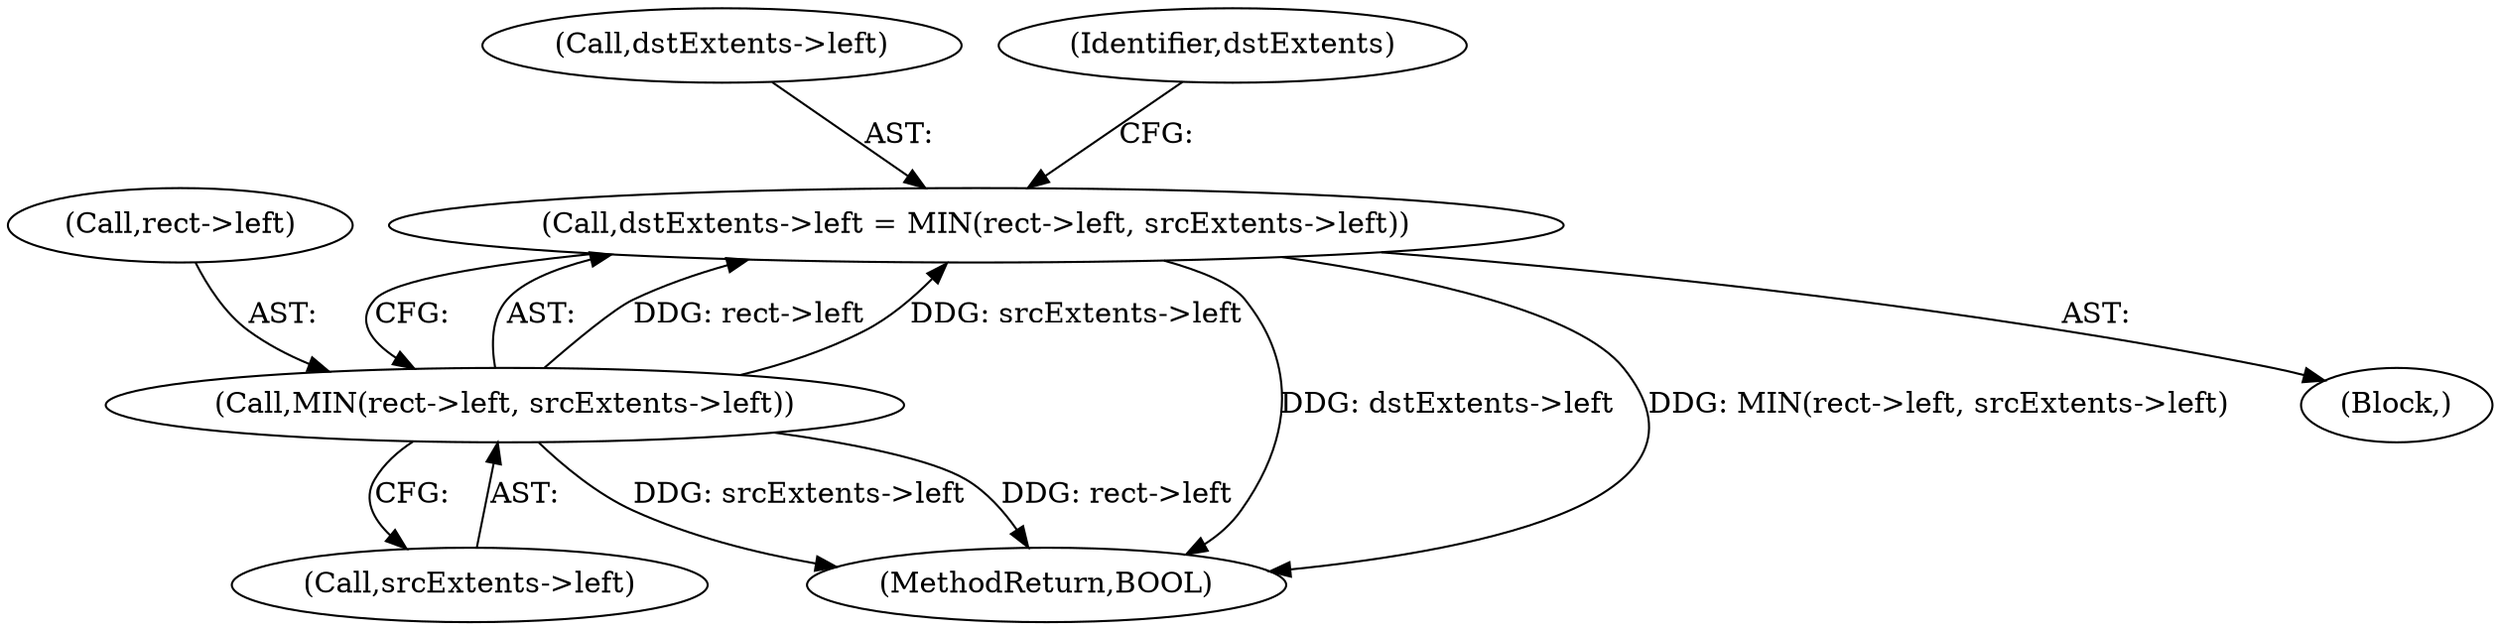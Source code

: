 digraph "0_FreeRDP_fc80ab45621bd966f70594c0b7393ec005a94007_2@pointer" {
"1000581" [label="(Call,dstExtents->left = MIN(rect->left, srcExtents->left))"];
"1000585" [label="(Call,MIN(rect->left, srcExtents->left))"];
"1000581" [label="(Call,dstExtents->left = MIN(rect->left, srcExtents->left))"];
"1000114" [label="(Block,)"];
"1000664" [label="(MethodReturn,BOOL)"];
"1000586" [label="(Call,rect->left)"];
"1000585" [label="(Call,MIN(rect->left, srcExtents->left))"];
"1000582" [label="(Call,dstExtents->left)"];
"1000594" [label="(Identifier,dstExtents)"];
"1000589" [label="(Call,srcExtents->left)"];
"1000581" -> "1000114"  [label="AST: "];
"1000581" -> "1000585"  [label="CFG: "];
"1000582" -> "1000581"  [label="AST: "];
"1000585" -> "1000581"  [label="AST: "];
"1000594" -> "1000581"  [label="CFG: "];
"1000581" -> "1000664"  [label="DDG: dstExtents->left"];
"1000581" -> "1000664"  [label="DDG: MIN(rect->left, srcExtents->left)"];
"1000585" -> "1000581"  [label="DDG: rect->left"];
"1000585" -> "1000581"  [label="DDG: srcExtents->left"];
"1000585" -> "1000589"  [label="CFG: "];
"1000586" -> "1000585"  [label="AST: "];
"1000589" -> "1000585"  [label="AST: "];
"1000585" -> "1000664"  [label="DDG: srcExtents->left"];
"1000585" -> "1000664"  [label="DDG: rect->left"];
}
